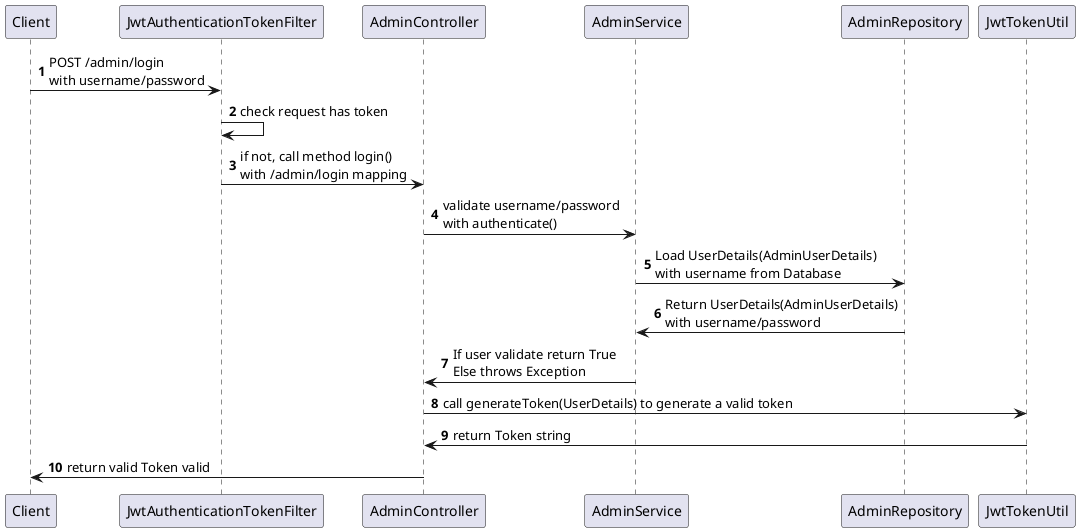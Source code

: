 @startuml
autonumber

Client -> JwtAuthenticationTokenFilter : POST /admin/login \nwith username/password
JwtAuthenticationTokenFilter -> JwtAuthenticationTokenFilter : check request has token
JwtAuthenticationTokenFilter -> AdminController : if not, call method login()\nwith /admin/login mapping
AdminController -> AdminService : validate username/password\nwith authenticate()
AdminService -> AdminRepository : Load UserDetails(AdminUserDetails)\nwith username from Database
AdminRepository -> AdminService : Return UserDetails(AdminUserDetails)\nwith username/password
AdminService -> AdminController : If user validate return True\nElse throws Exception
AdminController -> JwtTokenUtil : call generateToken(UserDetails) to generate a valid token
JwtTokenUtil -> AdminController : return Token string
AdminController -> Client : return valid Token valid

@enduml
